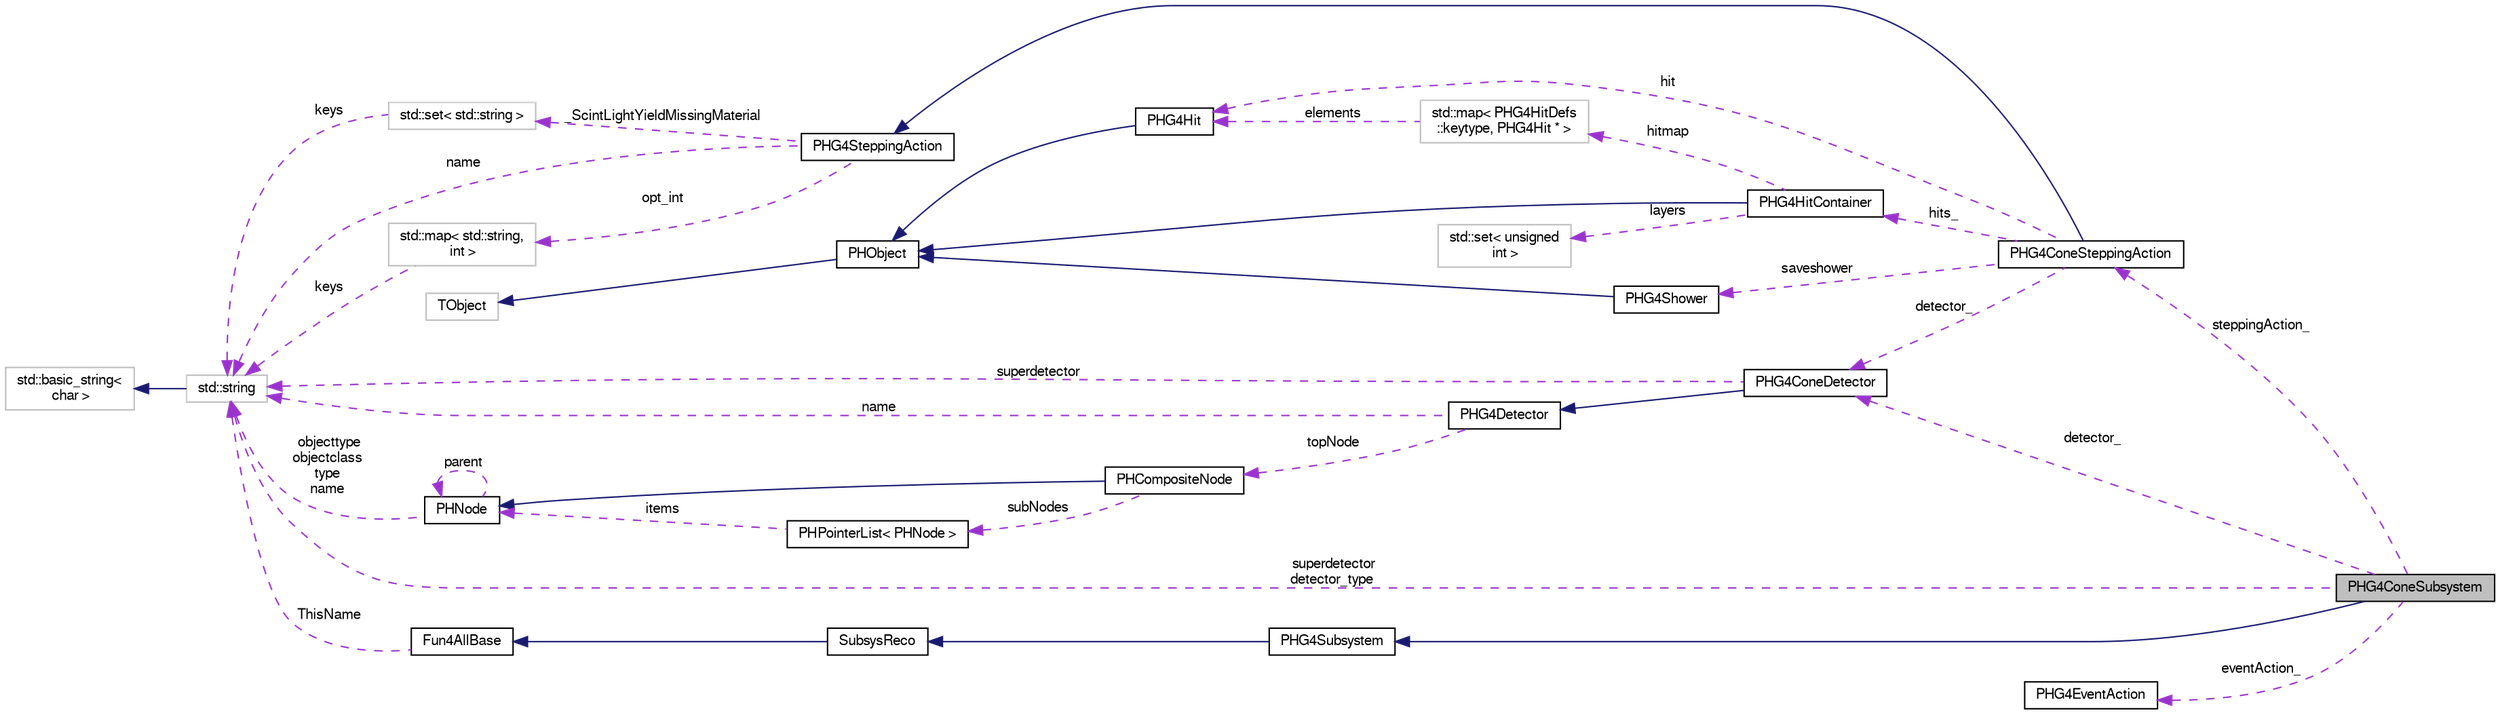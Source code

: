 digraph "PHG4ConeSubsystem"
{
  bgcolor="transparent";
  edge [fontname="FreeSans",fontsize="10",labelfontname="FreeSans",labelfontsize="10"];
  node [fontname="FreeSans",fontsize="10",shape=record];
  rankdir="LR";
  Node1 [label="PHG4ConeSubsystem",height=0.2,width=0.4,color="black", fillcolor="grey75", style="filled" fontcolor="black"];
  Node2 -> Node1 [dir="back",color="midnightblue",fontsize="10",style="solid",fontname="FreeSans"];
  Node2 [label="PHG4Subsystem",height=0.2,width=0.4,color="black",URL="$db/df7/classPHG4Subsystem.html"];
  Node3 -> Node2 [dir="back",color="midnightblue",fontsize="10",style="solid",fontname="FreeSans"];
  Node3 [label="SubsysReco",height=0.2,width=0.4,color="black",URL="$d0/d32/classSubsysReco.html"];
  Node4 -> Node3 [dir="back",color="midnightblue",fontsize="10",style="solid",fontname="FreeSans"];
  Node4 [label="Fun4AllBase",height=0.2,width=0.4,color="black",URL="$d5/dec/classFun4AllBase.html"];
  Node5 -> Node4 [dir="back",color="darkorchid3",fontsize="10",style="dashed",label=" ThisName" ,fontname="FreeSans"];
  Node5 [label="std::string",height=0.2,width=0.4,color="grey75",tooltip="STL class. "];
  Node6 -> Node5 [dir="back",color="midnightblue",fontsize="10",style="solid",fontname="FreeSans"];
  Node6 [label="std::basic_string\<\l char \>",height=0.2,width=0.4,color="grey75",tooltip="STL class. "];
  Node5 -> Node1 [dir="back",color="darkorchid3",fontsize="10",style="dashed",label=" superdetector\ndetector_type" ,fontname="FreeSans"];
  Node7 -> Node1 [dir="back",color="darkorchid3",fontsize="10",style="dashed",label=" steppingAction_" ,fontname="FreeSans"];
  Node7 [label="PHG4ConeSteppingAction",height=0.2,width=0.4,color="black",URL="$d4/d7a/classPHG4ConeSteppingAction.html"];
  Node8 -> Node7 [dir="back",color="midnightblue",fontsize="10",style="solid",fontname="FreeSans"];
  Node8 [label="PHG4SteppingAction",height=0.2,width=0.4,color="black",URL="$df/d3f/classPHG4SteppingAction.html"];
  Node9 -> Node8 [dir="back",color="darkorchid3",fontsize="10",style="dashed",label=" opt_int" ,fontname="FreeSans"];
  Node9 [label="std::map\< std::string,\l int \>",height=0.2,width=0.4,color="grey75"];
  Node5 -> Node9 [dir="back",color="darkorchid3",fontsize="10",style="dashed",label=" keys" ,fontname="FreeSans"];
  Node10 -> Node8 [dir="back",color="darkorchid3",fontsize="10",style="dashed",label=" _ScintLightYieldMissingMaterial" ,fontname="FreeSans"];
  Node10 [label="std::set\< std::string \>",height=0.2,width=0.4,color="grey75"];
  Node5 -> Node10 [dir="back",color="darkorchid3",fontsize="10",style="dashed",label=" keys" ,fontname="FreeSans"];
  Node5 -> Node8 [dir="back",color="darkorchid3",fontsize="10",style="dashed",label=" name" ,fontname="FreeSans"];
  Node11 -> Node7 [dir="back",color="darkorchid3",fontsize="10",style="dashed",label=" saveshower" ,fontname="FreeSans"];
  Node11 [label="PHG4Shower",height=0.2,width=0.4,color="black",URL="$db/d88/classPHG4Shower.html"];
  Node12 -> Node11 [dir="back",color="midnightblue",fontsize="10",style="solid",fontname="FreeSans"];
  Node12 [label="PHObject",height=0.2,width=0.4,color="black",URL="$d9/d24/classPHObject.html"];
  Node13 -> Node12 [dir="back",color="midnightblue",fontsize="10",style="solid",fontname="FreeSans"];
  Node13 [label="TObject",height=0.2,width=0.4,color="grey75"];
  Node14 -> Node7 [dir="back",color="darkorchid3",fontsize="10",style="dashed",label=" hit" ,fontname="FreeSans"];
  Node14 [label="PHG4Hit",height=0.2,width=0.4,color="black",URL="$d3/d9e/classPHG4Hit.html"];
  Node12 -> Node14 [dir="back",color="midnightblue",fontsize="10",style="solid",fontname="FreeSans"];
  Node15 -> Node7 [dir="back",color="darkorchid3",fontsize="10",style="dashed",label=" hits_" ,fontname="FreeSans"];
  Node15 [label="PHG4HitContainer",height=0.2,width=0.4,color="black",URL="$d4/d30/classPHG4HitContainer.html"];
  Node12 -> Node15 [dir="back",color="midnightblue",fontsize="10",style="solid",fontname="FreeSans"];
  Node16 -> Node15 [dir="back",color="darkorchid3",fontsize="10",style="dashed",label=" layers" ,fontname="FreeSans"];
  Node16 [label="std::set\< unsigned\l int \>",height=0.2,width=0.4,color="grey75"];
  Node17 -> Node15 [dir="back",color="darkorchid3",fontsize="10",style="dashed",label=" hitmap" ,fontname="FreeSans"];
  Node17 [label="std::map\< PHG4HitDefs\l::keytype, PHG4Hit * \>",height=0.2,width=0.4,color="grey75"];
  Node14 -> Node17 [dir="back",color="darkorchid3",fontsize="10",style="dashed",label=" elements" ,fontname="FreeSans"];
  Node18 -> Node7 [dir="back",color="darkorchid3",fontsize="10",style="dashed",label=" detector_" ,fontname="FreeSans"];
  Node18 [label="PHG4ConeDetector",height=0.2,width=0.4,color="black",URL="$d6/d41/classPHG4ConeDetector.html"];
  Node19 -> Node18 [dir="back",color="midnightblue",fontsize="10",style="solid",fontname="FreeSans"];
  Node19 [label="PHG4Detector",height=0.2,width=0.4,color="black",URL="$d3/de7/classPHG4Detector.html",tooltip="base class for phenix detector creation "];
  Node5 -> Node19 [dir="back",color="darkorchid3",fontsize="10",style="dashed",label=" name" ,fontname="FreeSans"];
  Node20 -> Node19 [dir="back",color="darkorchid3",fontsize="10",style="dashed",label=" topNode" ,fontname="FreeSans"];
  Node20 [label="PHCompositeNode",height=0.2,width=0.4,color="black",URL="$d5/dca/classPHCompositeNode.html"];
  Node21 -> Node20 [dir="back",color="midnightblue",fontsize="10",style="solid",fontname="FreeSans"];
  Node21 [label="PHNode",height=0.2,width=0.4,color="black",URL="$dc/d82/classPHNode.html"];
  Node21 -> Node21 [dir="back",color="darkorchid3",fontsize="10",style="dashed",label=" parent" ,fontname="FreeSans"];
  Node5 -> Node21 [dir="back",color="darkorchid3",fontsize="10",style="dashed",label=" objecttype\nobjectclass\ntype\nname" ,fontname="FreeSans"];
  Node22 -> Node20 [dir="back",color="darkorchid3",fontsize="10",style="dashed",label=" subNodes" ,fontname="FreeSans"];
  Node22 [label="PHPointerList\< PHNode \>",height=0.2,width=0.4,color="black",URL="$d6/d86/classPHPointerList.html"];
  Node21 -> Node22 [dir="back",color="darkorchid3",fontsize="10",style="dashed",label=" items" ,fontname="FreeSans"];
  Node5 -> Node18 [dir="back",color="darkorchid3",fontsize="10",style="dashed",label=" superdetector" ,fontname="FreeSans"];
  Node23 -> Node1 [dir="back",color="darkorchid3",fontsize="10",style="dashed",label=" eventAction_" ,fontname="FreeSans"];
  Node23 [label="PHG4EventAction",height=0.2,width=0.4,color="black",URL="$dc/d39/classPHG4EventAction.html"];
  Node18 -> Node1 [dir="back",color="darkorchid3",fontsize="10",style="dashed",label=" detector_" ,fontname="FreeSans"];
}
